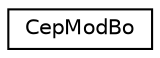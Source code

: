 digraph "Graphical Class Hierarchy"
{
 // LATEX_PDF_SIZE
  edge [fontname="Helvetica",fontsize="10",labelfontname="Helvetica",labelfontsize="10"];
  node [fontname="Helvetica",fontsize="10",shape=record];
  rankdir="LR";
  Node0 [label="CepModBo",height=0.2,width=0.4,color="black", fillcolor="white", style="filled",URL="$class_cep_mod_bo.html",tooltip="This module defines data structures for Bueno-Orovio cellular activation model for cardiac electrophy..."];
}
